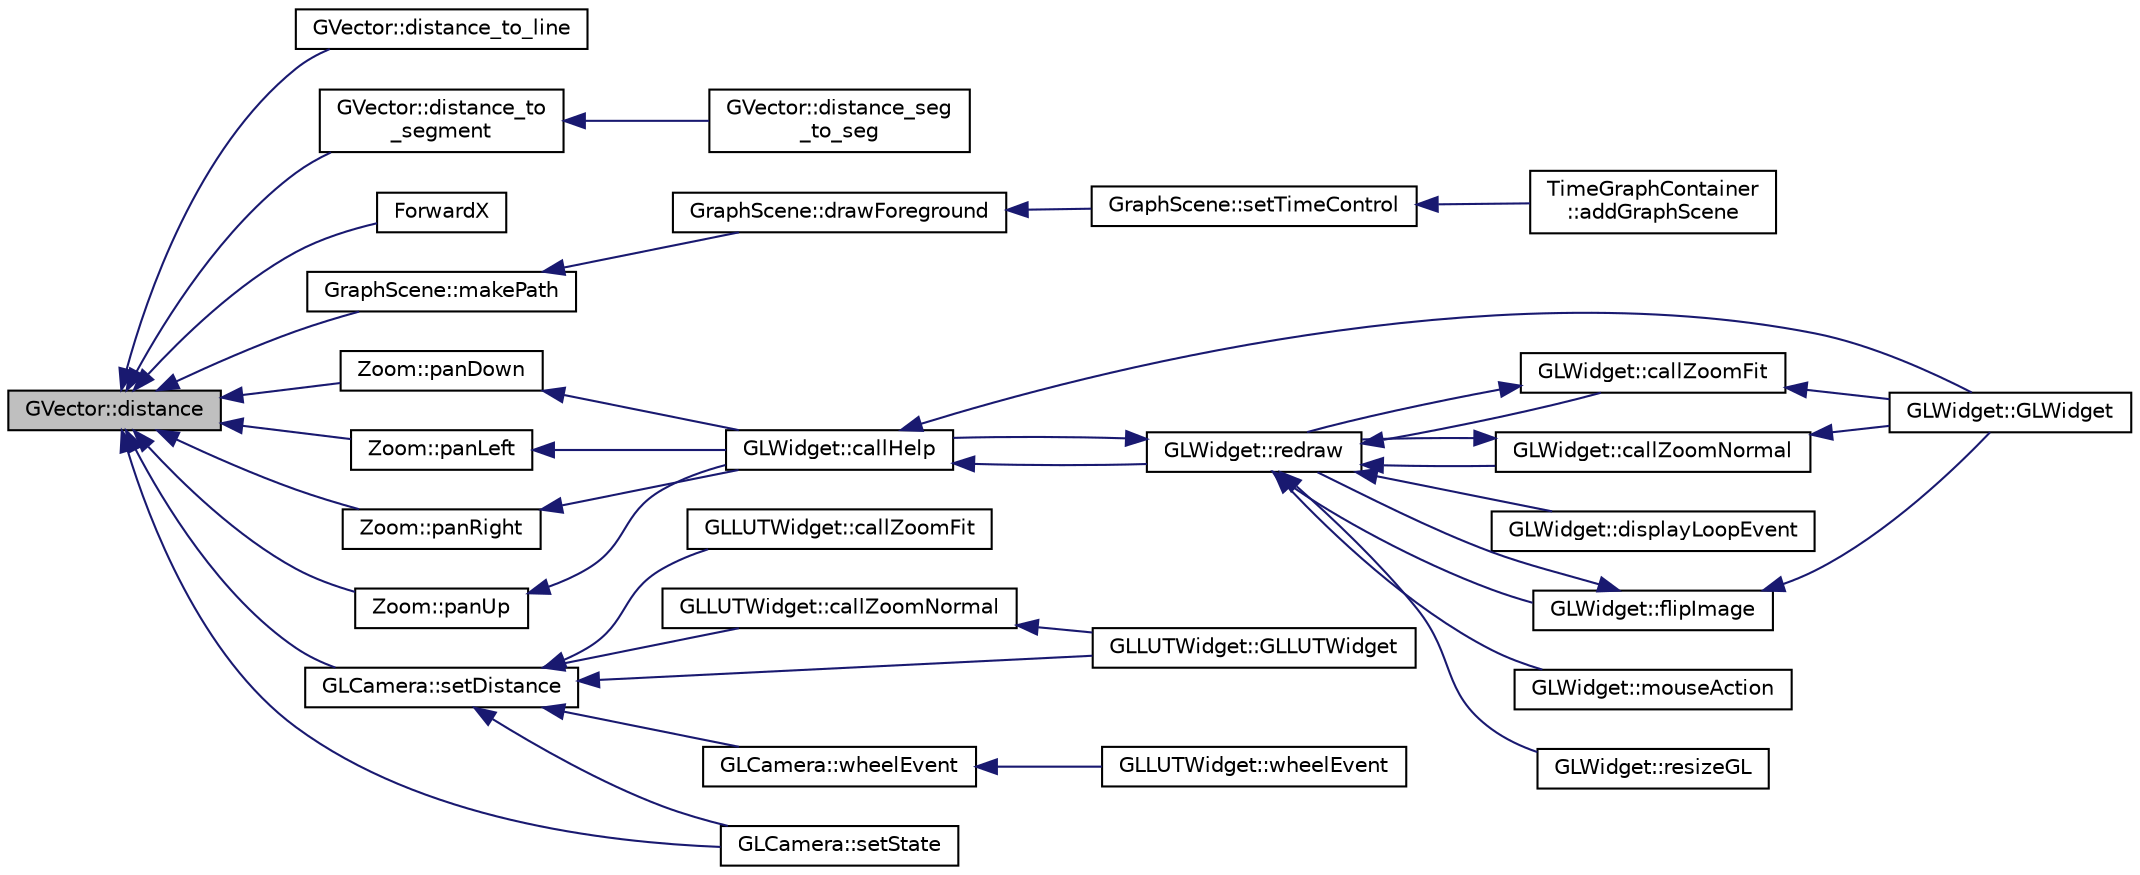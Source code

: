 digraph "GVector::distance"
{
 // INTERACTIVE_SVG=YES
  edge [fontname="Helvetica",fontsize="10",labelfontname="Helvetica",labelfontsize="10"];
  node [fontname="Helvetica",fontsize="10",shape=record];
  rankdir="LR";
  Node1 [label="GVector::distance",height=0.2,width=0.4,color="black", fillcolor="grey75", style="filled", fontcolor="black"];
  Node1 -> Node2 [dir="back",color="midnightblue",fontsize="10",style="solid",fontname="Helvetica"];
  Node2 [label="GVector::distance_to_line",height=0.2,width=0.4,color="black", fillcolor="white", style="filled",URL="$d5/da9/namespace_g_vector.html#abcfb5096181901543b92c7e51e99830f"];
  Node1 -> Node3 [dir="back",color="midnightblue",fontsize="10",style="solid",fontname="Helvetica"];
  Node3 [label="GVector::distance_to\l_segment",height=0.2,width=0.4,color="black", fillcolor="white", style="filled",URL="$d5/da9/namespace_g_vector.html#ac164c009f9896a6518aced24fdff7be0"];
  Node3 -> Node4 [dir="back",color="midnightblue",fontsize="10",style="solid",fontname="Helvetica"];
  Node4 [label="GVector::distance_seg\l_to_seg",height=0.2,width=0.4,color="black", fillcolor="white", style="filled",URL="$d5/da9/namespace_g_vector.html#a676aa720929d7ed66ff78fcdd2b61fae"];
  Node1 -> Node5 [dir="back",color="midnightblue",fontsize="10",style="solid",fontname="Helvetica"];
  Node5 [label="ForwardX",height=0.2,width=0.4,color="black", fillcolor="white", style="filled",URL="$df/d59/config_8cpp.html#a9cdf3da2151f56bf2261b437d80afc67"];
  Node1 -> Node6 [dir="back",color="midnightblue",fontsize="10",style="solid",fontname="Helvetica"];
  Node6 [label="GraphScene::makePath",height=0.2,width=0.4,color="black", fillcolor="white", style="filled",URL="$d3/d91/class_graph_scene.html#a5cddfa46708c3ecef3963a4d03ba6e28"];
  Node6 -> Node7 [dir="back",color="midnightblue",fontsize="10",style="solid",fontname="Helvetica"];
  Node7 [label="GraphScene::drawForeground",height=0.2,width=0.4,color="black", fillcolor="white", style="filled",URL="$d3/d91/class_graph_scene.html#a8edcb186d2083846fbcd03cbadf2dd4e"];
  Node7 -> Node8 [dir="back",color="midnightblue",fontsize="10",style="solid",fontname="Helvetica"];
  Node8 [label="GraphScene::setTimeControl",height=0.2,width=0.4,color="black", fillcolor="white", style="filled",URL="$d3/d91/class_graph_scene.html#a471718db4b4a0754dd9a4192918dfe4a"];
  Node8 -> Node9 [dir="back",color="midnightblue",fontsize="10",style="solid",fontname="Helvetica"];
  Node9 [label="TimeGraphContainer\l::addGraphScene",height=0.2,width=0.4,color="black", fillcolor="white", style="filled",URL="$dd/d73/class_time_graph_container.html#a33301380b0e6e269831b373c231214ab"];
  Node1 -> Node10 [dir="back",color="midnightblue",fontsize="10",style="solid",fontname="Helvetica"];
  Node10 [label="Zoom::panDown",height=0.2,width=0.4,color="black", fillcolor="white", style="filled",URL="$d0/dd2/class_zoom.html#a9053d91d3562f5671c5cff9522eb7d60"];
  Node10 -> Node11 [dir="back",color="midnightblue",fontsize="10",style="solid",fontname="Helvetica"];
  Node11 [label="GLWidget::callHelp",height=0.2,width=0.4,color="black", fillcolor="white", style="filled",URL="$da/d10/class_g_l_widget.html#a7fd6e2670f26ea0d6c2b45e0c5a4a5c0"];
  Node11 -> Node12 [dir="back",color="midnightblue",fontsize="10",style="solid",fontname="Helvetica"];
  Node12 [label="GLWidget::GLWidget",height=0.2,width=0.4,color="black", fillcolor="white", style="filled",URL="$da/d10/class_g_l_widget.html#a9561cd3813d0bdb1b09675a9ec6eda81"];
  Node11 -> Node13 [dir="back",color="midnightblue",fontsize="10",style="solid",fontname="Helvetica"];
  Node13 [label="GLWidget::redraw",height=0.2,width=0.4,color="black", fillcolor="white", style="filled",URL="$da/d10/class_g_l_widget.html#a3c2a15e2dc8d00d66892a5419b95c740"];
  Node13 -> Node11 [dir="back",color="midnightblue",fontsize="10",style="solid",fontname="Helvetica"];
  Node13 -> Node14 [dir="back",color="midnightblue",fontsize="10",style="solid",fontname="Helvetica"];
  Node14 [label="GLWidget::callZoomFit",height=0.2,width=0.4,color="black", fillcolor="white", style="filled",URL="$da/d10/class_g_l_widget.html#a0a19fee8dd3793786b5aa32f6febc41f"];
  Node14 -> Node12 [dir="back",color="midnightblue",fontsize="10",style="solid",fontname="Helvetica"];
  Node14 -> Node13 [dir="back",color="midnightblue",fontsize="10",style="solid",fontname="Helvetica"];
  Node13 -> Node15 [dir="back",color="midnightblue",fontsize="10",style="solid",fontname="Helvetica"];
  Node15 [label="GLWidget::callZoomNormal",height=0.2,width=0.4,color="black", fillcolor="white", style="filled",URL="$da/d10/class_g_l_widget.html#a56ad5fa847158e2b162051e35aec3228"];
  Node15 -> Node12 [dir="back",color="midnightblue",fontsize="10",style="solid",fontname="Helvetica"];
  Node15 -> Node13 [dir="back",color="midnightblue",fontsize="10",style="solid",fontname="Helvetica"];
  Node13 -> Node16 [dir="back",color="midnightblue",fontsize="10",style="solid",fontname="Helvetica"];
  Node16 [label="GLWidget::displayLoopEvent",height=0.2,width=0.4,color="black", fillcolor="white", style="filled",URL="$da/d10/class_g_l_widget.html#aa3b3f12a716b4873ec8e218ff6fbfd73"];
  Node13 -> Node17 [dir="back",color="midnightblue",fontsize="10",style="solid",fontname="Helvetica"];
  Node17 [label="GLWidget::flipImage",height=0.2,width=0.4,color="black", fillcolor="white", style="filled",URL="$da/d10/class_g_l_widget.html#aea03d21ab69dc3c2d7ad085c72fa7911"];
  Node17 -> Node12 [dir="back",color="midnightblue",fontsize="10",style="solid",fontname="Helvetica"];
  Node17 -> Node13 [dir="back",color="midnightblue",fontsize="10",style="solid",fontname="Helvetica"];
  Node13 -> Node18 [dir="back",color="midnightblue",fontsize="10",style="solid",fontname="Helvetica"];
  Node18 [label="GLWidget::mouseAction",height=0.2,width=0.4,color="black", fillcolor="white", style="filled",URL="$da/d10/class_g_l_widget.html#ac38cb02e557b2f553c83bb49f26eb50d"];
  Node13 -> Node19 [dir="back",color="midnightblue",fontsize="10",style="solid",fontname="Helvetica"];
  Node19 [label="GLWidget::resizeGL",height=0.2,width=0.4,color="black", fillcolor="white", style="filled",URL="$da/d10/class_g_l_widget.html#ac0d2a8ecf60907a81c0d73475d851025"];
  Node1 -> Node20 [dir="back",color="midnightblue",fontsize="10",style="solid",fontname="Helvetica"];
  Node20 [label="Zoom::panLeft",height=0.2,width=0.4,color="black", fillcolor="white", style="filled",URL="$d0/dd2/class_zoom.html#a8de989a6698a2d7b46a79c9697d12870"];
  Node20 -> Node11 [dir="back",color="midnightblue",fontsize="10",style="solid",fontname="Helvetica"];
  Node1 -> Node21 [dir="back",color="midnightblue",fontsize="10",style="solid",fontname="Helvetica"];
  Node21 [label="Zoom::panRight",height=0.2,width=0.4,color="black", fillcolor="white", style="filled",URL="$d0/dd2/class_zoom.html#aca679549bbc0c413f6b1ce4f8dd95ff6"];
  Node21 -> Node11 [dir="back",color="midnightblue",fontsize="10",style="solid",fontname="Helvetica"];
  Node1 -> Node22 [dir="back",color="midnightblue",fontsize="10",style="solid",fontname="Helvetica"];
  Node22 [label="Zoom::panUp",height=0.2,width=0.4,color="black", fillcolor="white", style="filled",URL="$d0/dd2/class_zoom.html#a2729faf2de0e0d301998b2f3eab6608e"];
  Node22 -> Node11 [dir="back",color="midnightblue",fontsize="10",style="solid",fontname="Helvetica"];
  Node1 -> Node23 [dir="back",color="midnightblue",fontsize="10",style="solid",fontname="Helvetica"];
  Node23 [label="GLCamera::setDistance",height=0.2,width=0.4,color="black", fillcolor="white", style="filled",URL="$da/d43/class_g_l_camera.html#a5e5fef419320e3b30dcfec46cccb27bf"];
  Node23 -> Node24 [dir="back",color="midnightblue",fontsize="10",style="solid",fontname="Helvetica"];
  Node24 [label="GLLUTWidget::callZoomFit",height=0.2,width=0.4,color="black", fillcolor="white", style="filled",URL="$db/dc5/class_g_l_l_u_t_widget.html#aad7b73bb3796dec511ba46bc4547afd8"];
  Node23 -> Node25 [dir="back",color="midnightblue",fontsize="10",style="solid",fontname="Helvetica"];
  Node25 [label="GLLUTWidget::callZoomNormal",height=0.2,width=0.4,color="black", fillcolor="white", style="filled",URL="$db/dc5/class_g_l_l_u_t_widget.html#a7d23d983ecc36719f44785bb39e93607"];
  Node25 -> Node26 [dir="back",color="midnightblue",fontsize="10",style="solid",fontname="Helvetica"];
  Node26 [label="GLLUTWidget::GLLUTWidget",height=0.2,width=0.4,color="black", fillcolor="white", style="filled",URL="$db/dc5/class_g_l_l_u_t_widget.html#a57401039bf068ef61c180a163316d7b4"];
  Node23 -> Node26 [dir="back",color="midnightblue",fontsize="10",style="solid",fontname="Helvetica"];
  Node23 -> Node27 [dir="back",color="midnightblue",fontsize="10",style="solid",fontname="Helvetica"];
  Node27 [label="GLCamera::setState",height=0.2,width=0.4,color="black", fillcolor="white", style="filled",URL="$da/d43/class_g_l_camera.html#aa1dfaa9938549bc9ad493b227825985e"];
  Node23 -> Node28 [dir="back",color="midnightblue",fontsize="10",style="solid",fontname="Helvetica"];
  Node28 [label="GLCamera::wheelEvent",height=0.2,width=0.4,color="black", fillcolor="white", style="filled",URL="$da/d43/class_g_l_camera.html#a2192144e7b936879db18ac5a676f8331"];
  Node28 -> Node29 [dir="back",color="midnightblue",fontsize="10",style="solid",fontname="Helvetica"];
  Node29 [label="GLLUTWidget::wheelEvent",height=0.2,width=0.4,color="black", fillcolor="white", style="filled",URL="$db/dc5/class_g_l_l_u_t_widget.html#a14c543da2ee05af5c64e885374b0f018"];
  Node1 -> Node27 [dir="back",color="midnightblue",fontsize="10",style="solid",fontname="Helvetica"];
}
